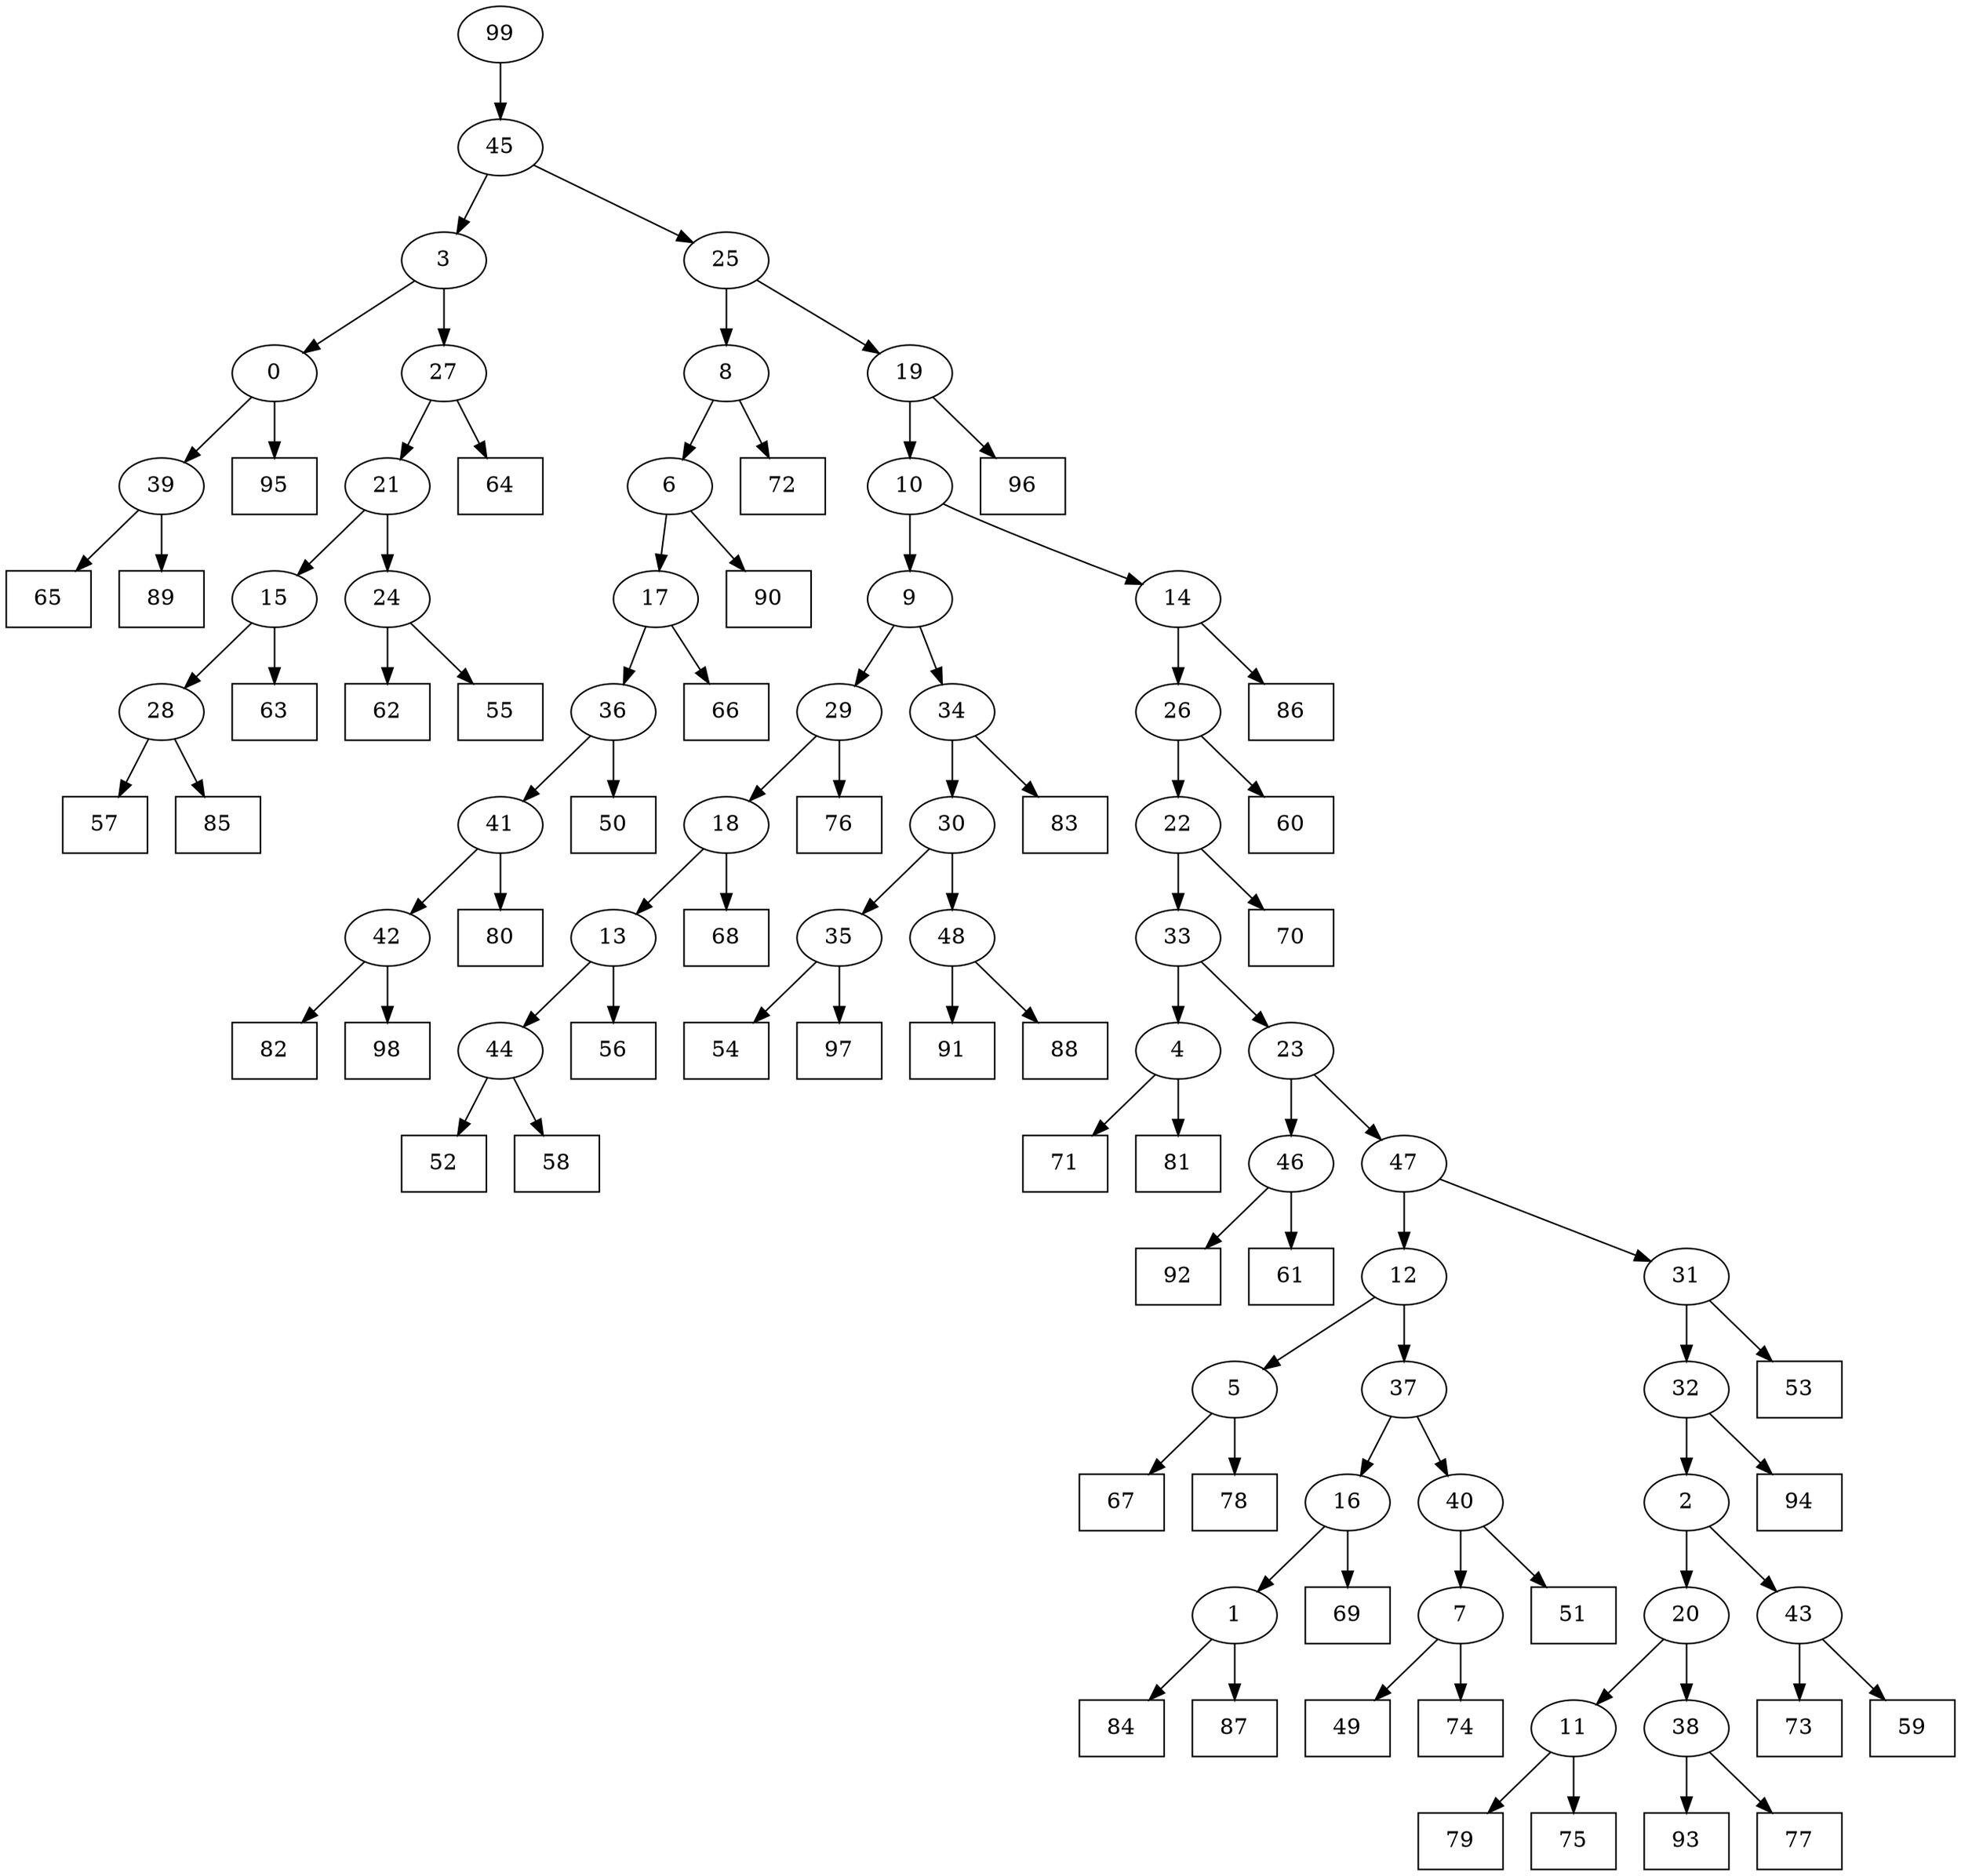digraph G {
0[label="0"];
1[label="1"];
2[label="2"];
3[label="3"];
4[label="4"];
5[label="5"];
6[label="6"];
7[label="7"];
8[label="8"];
9[label="9"];
10[label="10"];
11[label="11"];
12[label="12"];
13[label="13"];
14[label="14"];
15[label="15"];
16[label="16"];
17[label="17"];
18[label="18"];
19[label="19"];
20[label="20"];
21[label="21"];
22[label="22"];
23[label="23"];
24[label="24"];
25[label="25"];
26[label="26"];
27[label="27"];
28[label="28"];
29[label="29"];
30[label="30"];
31[label="31"];
32[label="32"];
33[label="33"];
34[label="34"];
35[label="35"];
36[label="36"];
37[label="37"];
38[label="38"];
39[label="39"];
40[label="40"];
41[label="41"];
42[label="42"];
43[label="43"];
44[label="44"];
45[label="45"];
46[label="46"];
47[label="47"];
48[label="48"];
49[shape=box,label="93"];
50[shape=box,label="69"];
51[shape=box,label="56"];
52[shape=box,label="84"];
53[shape=box,label="87"];
54[shape=box,label="77"];
55[shape=box,label="82"];
56[shape=box,label="65"];
57[shape=box,label="91"];
58[shape=box,label="72"];
59[shape=box,label="54"];
60[shape=box,label="94"];
61[shape=box,label="98"];
62[shape=box,label="67"];
63[shape=box,label="97"];
64[shape=box,label="62"];
65[shape=box,label="52"];
66[shape=box,label="78"];
67[shape=box,label="58"];
68[shape=box,label="60"];
69[shape=box,label="76"];
70[shape=box,label="49"];
71[shape=box,label="80"];
72[shape=box,label="92"];
73[shape=box,label="86"];
74[shape=box,label="96"];
75[shape=box,label="71"];
76[shape=box,label="73"];
77[shape=box,label="50"];
78[shape=box,label="55"];
79[shape=box,label="88"];
80[shape=box,label="57"];
81[shape=box,label="85"];
82[shape=box,label="89"];
83[shape=box,label="51"];
84[shape=box,label="63"];
85[shape=box,label="68"];
86[shape=box,label="64"];
87[shape=box,label="79"];
88[shape=box,label="61"];
89[shape=box,label="90"];
90[shape=box,label="75"];
91[shape=box,label="66"];
92[shape=box,label="53"];
93[shape=box,label="95"];
94[shape=box,label="83"];
95[shape=box,label="81"];
96[shape=box,label="59"];
97[shape=box,label="70"];
98[shape=box,label="74"];
99[label="99"];
48->79 ;
43->96 ;
36->77 ;
38->54 ;
14->73 ;
18->85 ;
99->45 ;
41->71 ;
5->66 ;
34->94 ;
8->58 ;
39->82 ;
26->68 ;
10->14 ;
18->13 ;
24->64 ;
30->35 ;
35->63 ;
11->87 ;
39->56 ;
13->51 ;
47->31 ;
31->92 ;
43->76 ;
4->95 ;
21->15 ;
15->84 ;
22->97 ;
42->61 ;
44->65 ;
1->53 ;
6->17 ;
19->10 ;
10->9 ;
9->34 ;
4->75 ;
0->93 ;
25->8 ;
8->6 ;
40->83 ;
0->39 ;
17->36 ;
37->16 ;
16->50 ;
7->70 ;
16->1 ;
7->98 ;
19->74 ;
9->29 ;
29->18 ;
29->69 ;
33->23 ;
27->86 ;
42->55 ;
46->88 ;
45->25 ;
13->44 ;
44->67 ;
30->48 ;
48->57 ;
2->20 ;
36->41 ;
32->2 ;
27->21 ;
21->24 ;
35->59 ;
23->47 ;
28->80 ;
24->78 ;
37->40 ;
6->89 ;
15->28 ;
28->81 ;
2->43 ;
40->7 ;
5->62 ;
20->11 ;
11->90 ;
3->27 ;
22->33 ;
25->19 ;
12->5 ;
34->30 ;
45->3 ;
3->0 ;
17->91 ;
47->12 ;
12->37 ;
14->26 ;
26->22 ;
41->42 ;
20->38 ;
38->49 ;
1->52 ;
31->32 ;
32->60 ;
33->4 ;
23->46 ;
46->72 ;
}
